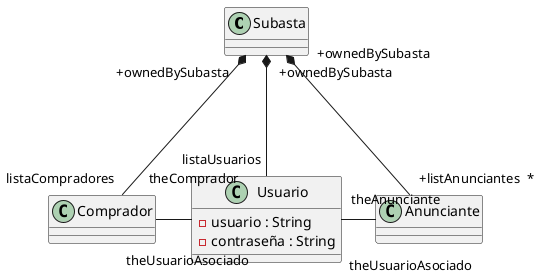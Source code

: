 @startuml
'https://plantuml.com/class-diagram


Class Subasta {
}

Class Anunciante{}

Class Usuario{
    -usuario : String
    -contraseña : String
}

Class Comprador{}

Subasta "+ownedBySubasta" *--- "listaUsuarios" Usuario

Usuario "theUsuarioAsociado"  -----left----- "theComprador"  Comprador

Subasta "+ownedBySubasta  " *--- "+listAnunciantes  *" Anunciante

Subasta "+ownedBySubasta" *--- "listaCompradores" Comprador

Usuario "theUsuarioAsociado" -----right----- "theAnunciante"  Anunciante




@enduml